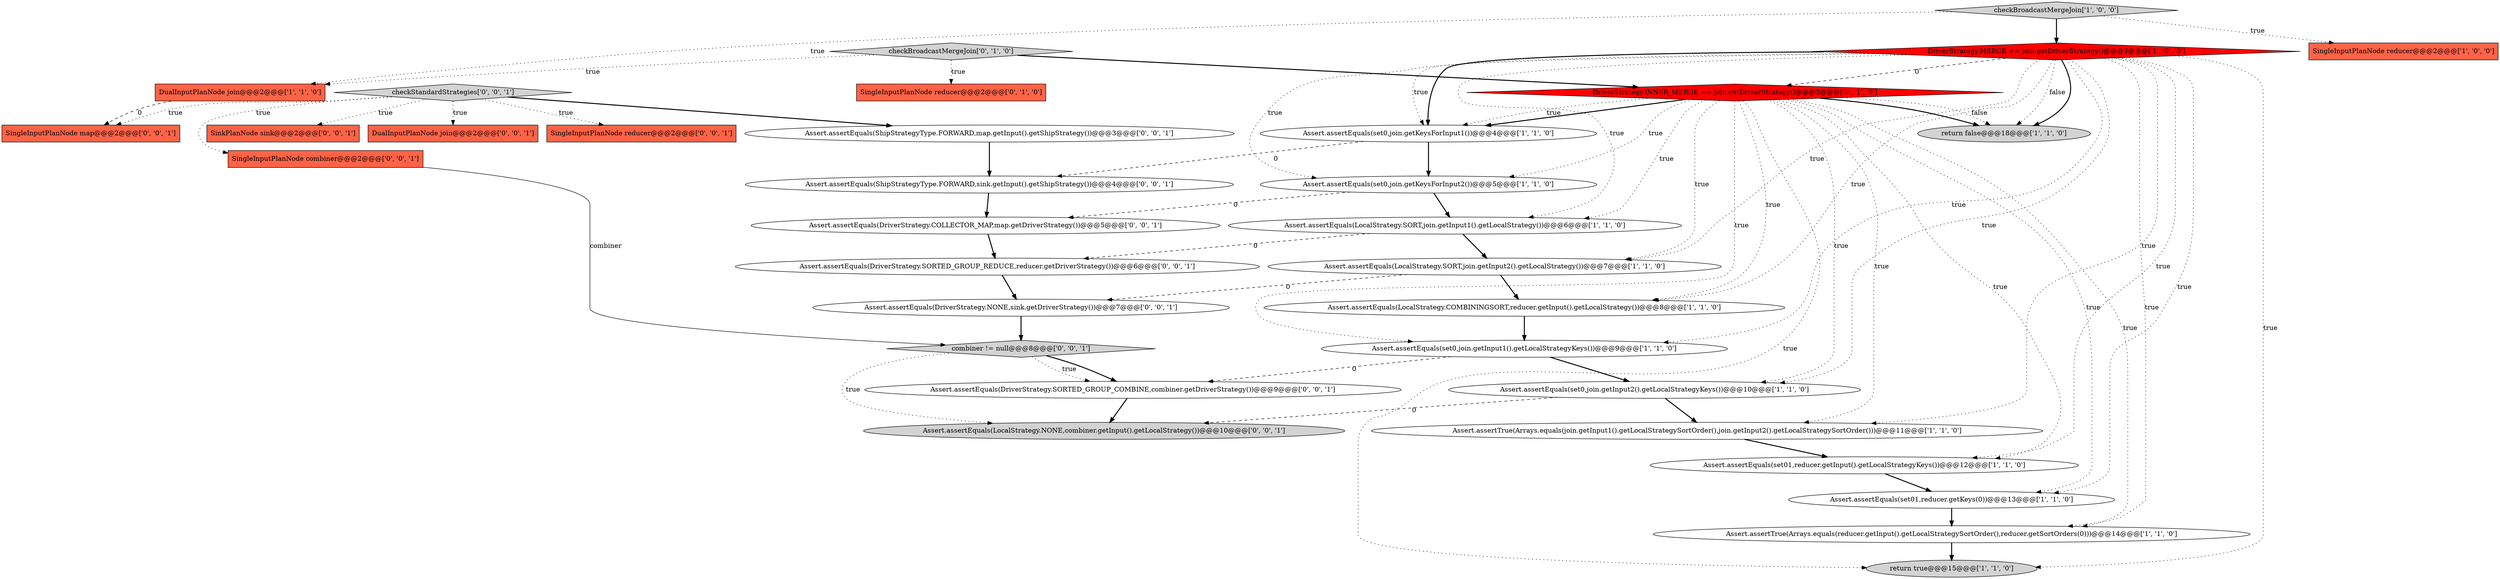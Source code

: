digraph {
31 [style = filled, label = "checkStandardStrategies['0', '0', '1']", fillcolor = lightgray, shape = diamond image = "AAA0AAABBB3BBB"];
17 [style = filled, label = "checkBroadcastMergeJoin['0', '1', '0']", fillcolor = lightgray, shape = diamond image = "AAA0AAABBB2BBB"];
21 [style = filled, label = "Assert.assertEquals(ShipStrategyType.FORWARD,sink.getInput().getShipStrategy())@@@4@@@['0', '0', '1']", fillcolor = white, shape = ellipse image = "AAA0AAABBB3BBB"];
7 [style = filled, label = "Assert.assertEquals(set0,join.getInput1().getLocalStrategyKeys())@@@9@@@['1', '1', '0']", fillcolor = white, shape = ellipse image = "AAA0AAABBB1BBB"];
12 [style = filled, label = "Assert.assertEquals(set0,join.getInput2().getLocalStrategyKeys())@@@10@@@['1', '1', '0']", fillcolor = white, shape = ellipse image = "AAA0AAABBB1BBB"];
5 [style = filled, label = "Assert.assertTrue(Arrays.equals(join.getInput1().getLocalStrategySortOrder(),join.getInput2().getLocalStrategySortOrder()))@@@11@@@['1', '1', '0']", fillcolor = white, shape = ellipse image = "AAA0AAABBB1BBB"];
32 [style = filled, label = "SingleInputPlanNode map@@@2@@@['0', '0', '1']", fillcolor = tomato, shape = box image = "AAA0AAABBB3BBB"];
16 [style = filled, label = "Assert.assertEquals(set0,join.getKeysForInput2())@@@5@@@['1', '1', '0']", fillcolor = white, shape = ellipse image = "AAA0AAABBB1BBB"];
6 [style = filled, label = "Assert.assertEquals(LocalStrategy.SORT,join.getInput2().getLocalStrategy())@@@7@@@['1', '1', '0']", fillcolor = white, shape = ellipse image = "AAA0AAABBB1BBB"];
20 [style = filled, label = "Assert.assertEquals(DriverStrategy.SORTED_GROUP_COMBINE,combiner.getDriverStrategy())@@@9@@@['0', '0', '1']", fillcolor = white, shape = ellipse image = "AAA0AAABBB3BBB"];
33 [style = filled, label = "combiner != null@@@8@@@['0', '0', '1']", fillcolor = lightgray, shape = diamond image = "AAA0AAABBB3BBB"];
3 [style = filled, label = "DualInputPlanNode join@@@2@@@['1', '1', '0']", fillcolor = tomato, shape = box image = "AAA0AAABBB1BBB"];
0 [style = filled, label = "return false@@@18@@@['1', '1', '0']", fillcolor = lightgray, shape = ellipse image = "AAA0AAABBB1BBB"];
22 [style = filled, label = "SinkPlanNode sink@@@2@@@['0', '0', '1']", fillcolor = tomato, shape = box image = "AAA0AAABBB3BBB"];
25 [style = filled, label = "DualInputPlanNode join@@@2@@@['0', '0', '1']", fillcolor = tomato, shape = box image = "AAA0AAABBB3BBB"];
24 [style = filled, label = "Assert.assertEquals(DriverStrategy.COLLECTOR_MAP,map.getDriverStrategy())@@@5@@@['0', '0', '1']", fillcolor = white, shape = ellipse image = "AAA0AAABBB3BBB"];
11 [style = filled, label = "return true@@@15@@@['1', '1', '0']", fillcolor = lightgray, shape = ellipse image = "AAA0AAABBB1BBB"];
4 [style = filled, label = "Assert.assertEquals(LocalStrategy.SORT,join.getInput1().getLocalStrategy())@@@6@@@['1', '1', '0']", fillcolor = white, shape = ellipse image = "AAA0AAABBB1BBB"];
27 [style = filled, label = "SingleInputPlanNode reducer@@@2@@@['0', '0', '1']", fillcolor = tomato, shape = box image = "AAA0AAABBB3BBB"];
30 [style = filled, label = "Assert.assertEquals(LocalStrategy.NONE,combiner.getInput().getLocalStrategy())@@@10@@@['0', '0', '1']", fillcolor = lightgray, shape = ellipse image = "AAA0AAABBB3BBB"];
29 [style = filled, label = "Assert.assertEquals(DriverStrategy.NONE,sink.getDriverStrategy())@@@7@@@['0', '0', '1']", fillcolor = white, shape = ellipse image = "AAA0AAABBB3BBB"];
26 [style = filled, label = "SingleInputPlanNode combiner@@@2@@@['0', '0', '1']", fillcolor = tomato, shape = box image = "AAA0AAABBB3BBB"];
18 [style = filled, label = "SingleInputPlanNode reducer@@@2@@@['0', '1', '0']", fillcolor = tomato, shape = box image = "AAA0AAABBB2BBB"];
13 [style = filled, label = "checkBroadcastMergeJoin['1', '0', '0']", fillcolor = lightgray, shape = diamond image = "AAA0AAABBB1BBB"];
9 [style = filled, label = "Assert.assertEquals(set0,join.getKeysForInput1())@@@4@@@['1', '1', '0']", fillcolor = white, shape = ellipse image = "AAA0AAABBB1BBB"];
19 [style = filled, label = "DriverStrategy.INNER_MERGE == join.getDriverStrategy()@@@3@@@['0', '1', '0']", fillcolor = red, shape = diamond image = "AAA1AAABBB2BBB"];
28 [style = filled, label = "Assert.assertEquals(DriverStrategy.SORTED_GROUP_REDUCE,reducer.getDriverStrategy())@@@6@@@['0', '0', '1']", fillcolor = white, shape = ellipse image = "AAA0AAABBB3BBB"];
2 [style = filled, label = "SingleInputPlanNode reducer@@@2@@@['1', '0', '0']", fillcolor = tomato, shape = box image = "AAA0AAABBB1BBB"];
14 [style = filled, label = "Assert.assertEquals(LocalStrategy.COMBININGSORT,reducer.getInput().getLocalStrategy())@@@8@@@['1', '1', '0']", fillcolor = white, shape = ellipse image = "AAA0AAABBB1BBB"];
8 [style = filled, label = "Assert.assertEquals(set01,reducer.getInput().getLocalStrategyKeys())@@@12@@@['1', '1', '0']", fillcolor = white, shape = ellipse image = "AAA0AAABBB1BBB"];
23 [style = filled, label = "Assert.assertEquals(ShipStrategyType.FORWARD,map.getInput().getShipStrategy())@@@3@@@['0', '0', '1']", fillcolor = white, shape = ellipse image = "AAA0AAABBB3BBB"];
10 [style = filled, label = "Assert.assertTrue(Arrays.equals(reducer.getInput().getLocalStrategySortOrder(),reducer.getSortOrders(0)))@@@14@@@['1', '1', '0']", fillcolor = white, shape = ellipse image = "AAA0AAABBB1BBB"];
1 [style = filled, label = "Assert.assertEquals(set01,reducer.getKeys(0))@@@13@@@['1', '1', '0']", fillcolor = white, shape = ellipse image = "AAA0AAABBB1BBB"];
15 [style = filled, label = "DriverStrategy.MERGE == join.getDriverStrategy()@@@3@@@['1', '0', '0']", fillcolor = red, shape = diamond image = "AAA1AAABBB1BBB"];
19->10 [style = dotted, label="true"];
15->5 [style = dotted, label="true"];
28->29 [style = bold, label=""];
19->1 [style = dotted, label="true"];
19->14 [style = dotted, label="true"];
31->25 [style = dotted, label="true"];
31->22 [style = dotted, label="true"];
5->8 [style = bold, label=""];
24->28 [style = bold, label=""];
31->23 [style = bold, label=""];
12->5 [style = bold, label=""];
19->0 [style = dotted, label="false"];
33->20 [style = bold, label=""];
13->3 [style = dotted, label="true"];
17->18 [style = dotted, label="true"];
4->6 [style = bold, label=""];
7->12 [style = bold, label=""];
16->24 [style = dashed, label="0"];
19->12 [style = dotted, label="true"];
7->20 [style = dashed, label="0"];
15->10 [style = dotted, label="true"];
21->24 [style = bold, label=""];
15->19 [style = dashed, label="0"];
19->7 [style = dotted, label="true"];
12->30 [style = dashed, label="0"];
15->14 [style = dotted, label="true"];
15->16 [style = dotted, label="true"];
15->7 [style = dotted, label="true"];
33->30 [style = dotted, label="true"];
19->8 [style = dotted, label="true"];
17->3 [style = dotted, label="true"];
15->4 [style = dotted, label="true"];
9->16 [style = bold, label=""];
15->9 [style = dotted, label="true"];
19->0 [style = bold, label=""];
33->20 [style = dotted, label="true"];
31->32 [style = dotted, label="true"];
14->7 [style = bold, label=""];
17->19 [style = bold, label=""];
6->14 [style = bold, label=""];
13->2 [style = dotted, label="true"];
8->1 [style = bold, label=""];
4->28 [style = dashed, label="0"];
29->33 [style = bold, label=""];
6->29 [style = dashed, label="0"];
15->0 [style = dotted, label="false"];
15->8 [style = dotted, label="true"];
23->21 [style = bold, label=""];
19->9 [style = bold, label=""];
31->26 [style = dotted, label="true"];
19->4 [style = dotted, label="true"];
15->9 [style = bold, label=""];
19->11 [style = dotted, label="true"];
15->1 [style = dotted, label="true"];
15->6 [style = dotted, label="true"];
15->0 [style = bold, label=""];
9->21 [style = dashed, label="0"];
19->9 [style = dotted, label="true"];
31->27 [style = dotted, label="true"];
26->33 [style = solid, label="combiner"];
19->16 [style = dotted, label="true"];
15->11 [style = dotted, label="true"];
19->5 [style = dotted, label="true"];
15->12 [style = dotted, label="true"];
19->6 [style = dotted, label="true"];
13->15 [style = bold, label=""];
3->32 [style = dashed, label="0"];
16->4 [style = bold, label=""];
20->30 [style = bold, label=""];
1->10 [style = bold, label=""];
10->11 [style = bold, label=""];
}
